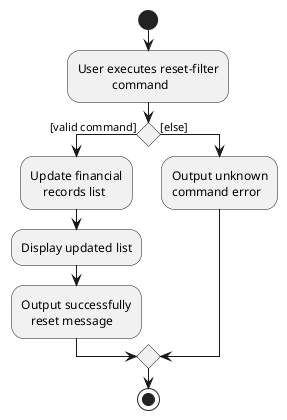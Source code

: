 @startuml
start
:User executes reset-filter
           command;

if () then ([valid command])
    :Update financial
        records list;
    :Display updated list;
    :Output successfully
       reset message;

else ([else])
    :Output unknown
    command error;
endif

stop
@enduml
